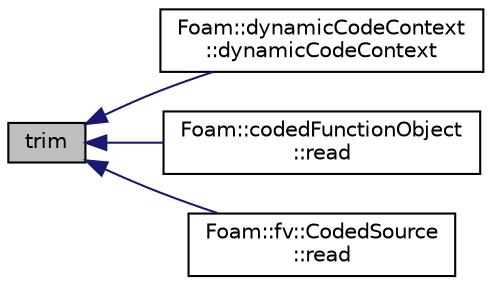 digraph "trim"
{
  bgcolor="transparent";
  edge [fontname="Helvetica",fontsize="10",labelfontname="Helvetica",labelfontsize="10"];
  node [fontname="Helvetica",fontsize="10",shape=record];
  rankdir="LR";
  Node1743 [label="trim",height=0.2,width=0.4,color="black", fillcolor="grey75", style="filled", fontcolor="black"];
  Node1743 -> Node1744 [dir="back",color="midnightblue",fontsize="10",style="solid",fontname="Helvetica"];
  Node1744 [label="Foam::dynamicCodeContext\l::dynamicCodeContext",height=0.2,width=0.4,color="black",URL="$a27193.html#aaf616cf1d1395ba4d720994dc0d56732",tooltip="Construct from a dictionary. "];
  Node1743 -> Node1745 [dir="back",color="midnightblue",fontsize="10",style="solid",fontname="Helvetica"];
  Node1745 [label="Foam::codedFunctionObject\l::read",height=0.2,width=0.4,color="black",URL="$a24389.html#afac0600fef97b05534a595ce00b272ed",tooltip="Read and set the function object if its data have changed. "];
  Node1743 -> Node1746 [dir="back",color="midnightblue",fontsize="10",style="solid",fontname="Helvetica"];
  Node1746 [label="Foam::fv::CodedSource\l::read",height=0.2,width=0.4,color="black",URL="$a24661.html#a6ce0c64db98eb6144d363dbfc86104eb",tooltip="Read source dictionary. "];
}
